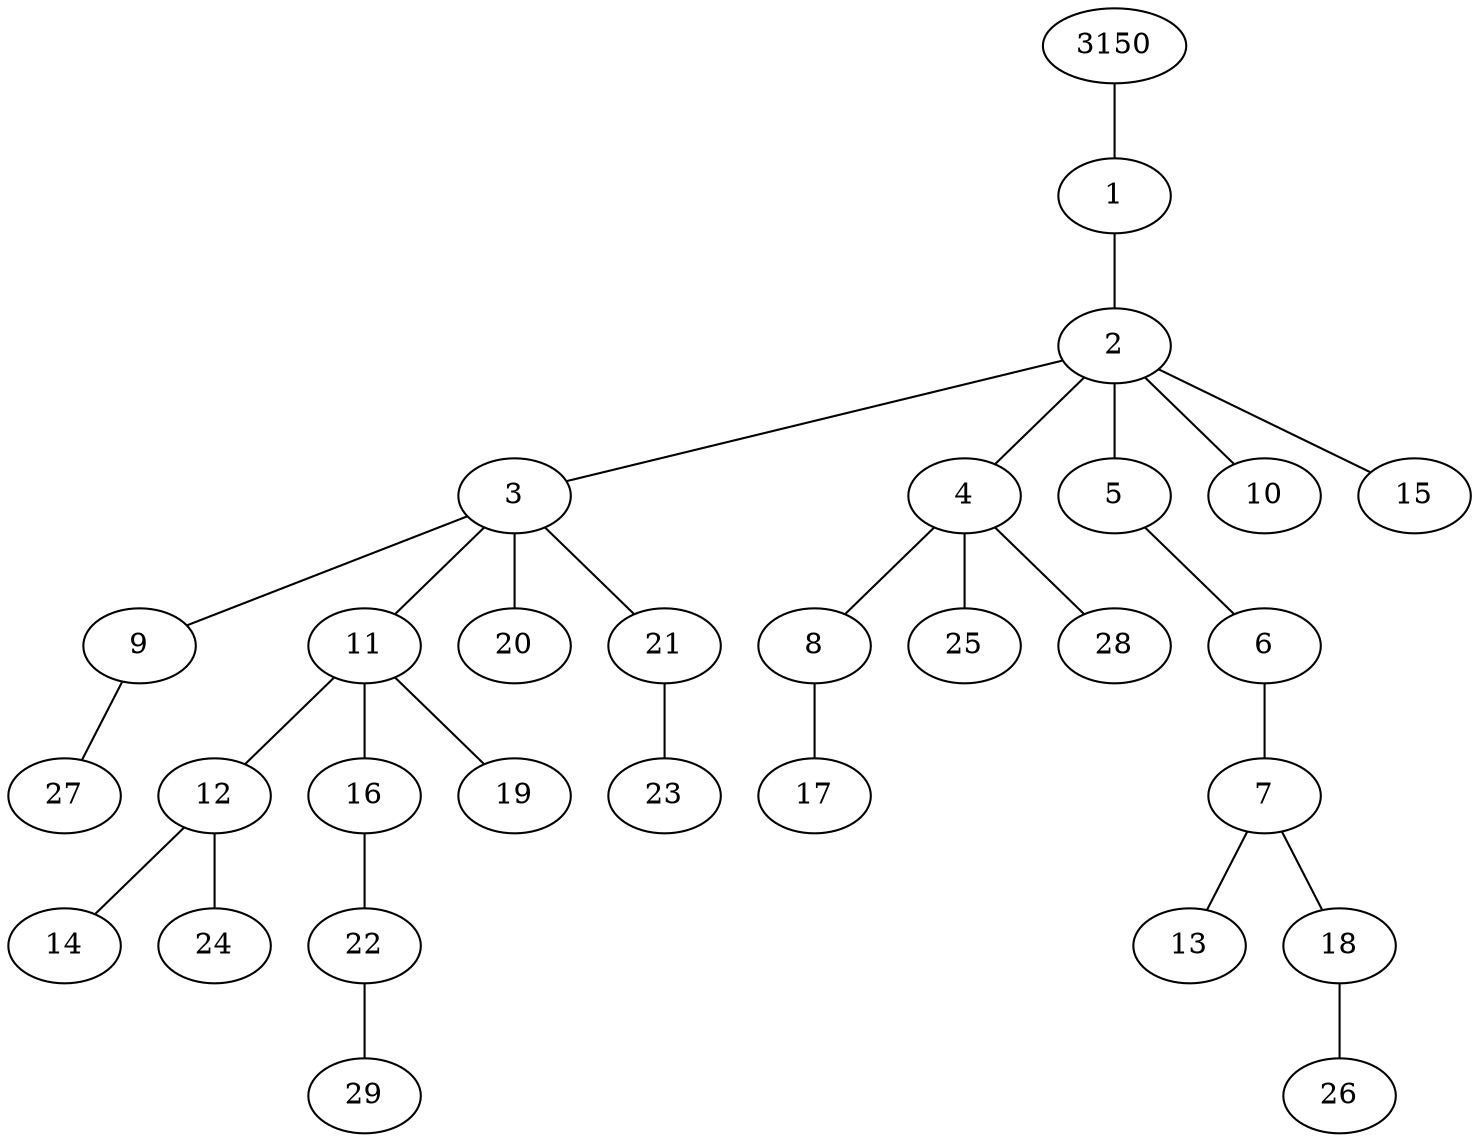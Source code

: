 graph {
    3150 []
    1 []
    2 []
    3 []
    9 []
    27 []
    11 []
    12 []
    14 []
    24 []
    16 []
    22 []
    29 []
    19 []
    20 []
    21 []
    23 []
    4 []
    8 []
    17 []
    25 []
    28 []
    5 []
    6 []
    7 []
    13 []
    18 []
    26 []
    10 []
    15 []
    3150 -- 1
    1 -- 2
    2 -- 3
    3 -- 9
    9 -- 27
    3 -- 11
    11 -- 12
    12 -- 14
    12 -- 24
    11 -- 16
    16 -- 22
    22 -- 29
    11 -- 19
    3 -- 20
    3 -- 21
    21 -- 23
    2 -- 4
    4 -- 8
    8 -- 17
    4 -- 25
    4 -- 28
    2 -- 5
    5 -- 6
    6 -- 7
    7 -- 13
    7 -- 18
    18 -- 26
    2 -- 10
    2 -- 15
}
